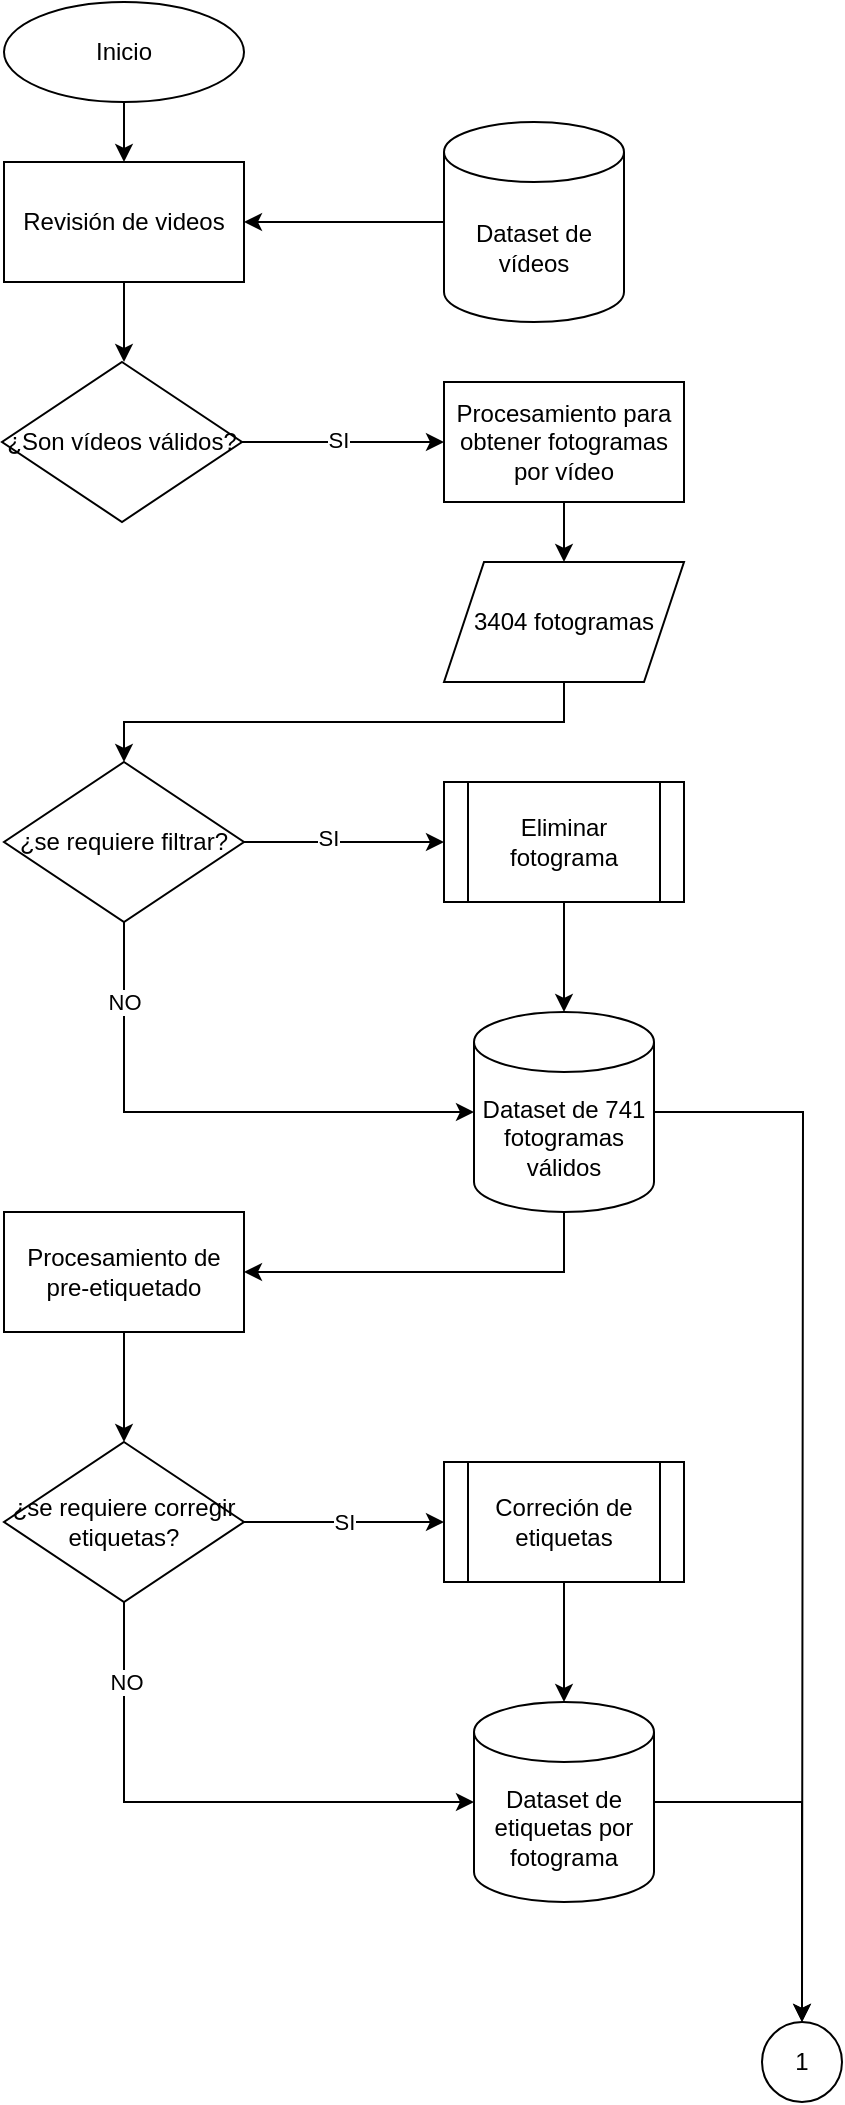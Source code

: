 <mxfile version="25.0.3">
  <diagram name="Página-1" id="BRUkwJ32wp9qURs5Ah7D">
    <mxGraphModel dx="2963" dy="1103" grid="1" gridSize="10" guides="1" tooltips="1" connect="1" arrows="1" fold="1" page="1" pageScale="1" pageWidth="827" pageHeight="1169" math="0" shadow="0">
      <root>
        <mxCell id="0" />
        <mxCell id="1" parent="0" />
        <mxCell id="SGzfCD33fUTljajn-jBd-3" value="" style="edgeStyle=orthogonalEdgeStyle;rounded=0;orthogonalLoop=1;jettySize=auto;html=1;" edge="1" parent="1" source="SGzfCD33fUTljajn-jBd-1" target="SGzfCD33fUTljajn-jBd-2">
          <mxGeometry relative="1" as="geometry" />
        </mxCell>
        <mxCell id="SGzfCD33fUTljajn-jBd-1" value="Inicio" style="ellipse;whiteSpace=wrap;html=1;" vertex="1" parent="1">
          <mxGeometry x="81" y="50" width="120" height="50" as="geometry" />
        </mxCell>
        <mxCell id="SGzfCD33fUTljajn-jBd-5" value="" style="edgeStyle=orthogonalEdgeStyle;rounded=0;orthogonalLoop=1;jettySize=auto;html=1;" edge="1" parent="1" source="SGzfCD33fUTljajn-jBd-2">
          <mxGeometry relative="1" as="geometry">
            <mxPoint x="141" y="230" as="targetPoint" />
          </mxGeometry>
        </mxCell>
        <mxCell id="SGzfCD33fUTljajn-jBd-2" value="Revisión de videos" style="whiteSpace=wrap;html=1;" vertex="1" parent="1">
          <mxGeometry x="81" y="130" width="120" height="60" as="geometry" />
        </mxCell>
        <mxCell id="SGzfCD33fUTljajn-jBd-7" value="" style="edgeStyle=orthogonalEdgeStyle;rounded=0;orthogonalLoop=1;jettySize=auto;html=1;" edge="1" parent="1" source="SGzfCD33fUTljajn-jBd-4" target="SGzfCD33fUTljajn-jBd-6">
          <mxGeometry relative="1" as="geometry" />
        </mxCell>
        <mxCell id="SGzfCD33fUTljajn-jBd-24" value="SI" style="edgeLabel;html=1;align=center;verticalAlign=middle;resizable=0;points=[];" vertex="1" connectable="0" parent="SGzfCD33fUTljajn-jBd-7">
          <mxGeometry x="-0.05" y="1" relative="1" as="geometry">
            <mxPoint as="offset" />
          </mxGeometry>
        </mxCell>
        <mxCell id="SGzfCD33fUTljajn-jBd-4" value="¿&lt;span style=&quot;background-color: initial;&quot;&gt;Son vídeos válidos?&lt;/span&gt;" style="rhombus;whiteSpace=wrap;html=1;" vertex="1" parent="1">
          <mxGeometry x="80" y="230" width="120" height="80" as="geometry" />
        </mxCell>
        <mxCell id="SGzfCD33fUTljajn-jBd-6" value="Procesamiento para obtener fotogramas por vídeo" style="whiteSpace=wrap;html=1;" vertex="1" parent="1">
          <mxGeometry x="301" y="240" width="120" height="60" as="geometry" />
        </mxCell>
        <mxCell id="SGzfCD33fUTljajn-jBd-21" value="" style="edgeStyle=orthogonalEdgeStyle;rounded=0;orthogonalLoop=1;jettySize=auto;html=1;" edge="1" parent="1" source="SGzfCD33fUTljajn-jBd-8" target="SGzfCD33fUTljajn-jBd-20">
          <mxGeometry relative="1" as="geometry" />
        </mxCell>
        <mxCell id="SGzfCD33fUTljajn-jBd-22" value="SI" style="edgeLabel;html=1;align=center;verticalAlign=middle;resizable=0;points=[];" vertex="1" connectable="0" parent="SGzfCD33fUTljajn-jBd-21">
          <mxGeometry x="-0.173" y="2" relative="1" as="geometry">
            <mxPoint as="offset" />
          </mxGeometry>
        </mxCell>
        <mxCell id="SGzfCD33fUTljajn-jBd-8" value="¿se requiere filtrar?" style="rhombus;whiteSpace=wrap;html=1;" vertex="1" parent="1">
          <mxGeometry x="81" y="430" width="120" height="80" as="geometry" />
        </mxCell>
        <mxCell id="SGzfCD33fUTljajn-jBd-13" style="edgeStyle=orthogonalEdgeStyle;rounded=0;orthogonalLoop=1;jettySize=auto;html=1;exitX=0.5;exitY=1;exitDx=0;exitDy=0;entryX=0;entryY=0.5;entryDx=0;entryDy=0;entryPerimeter=0;" edge="1" parent="1" source="SGzfCD33fUTljajn-jBd-8" target="SGzfCD33fUTljajn-jBd-12">
          <mxGeometry relative="1" as="geometry">
            <mxPoint x="286" y="600" as="sourcePoint" />
          </mxGeometry>
        </mxCell>
        <mxCell id="SGzfCD33fUTljajn-jBd-19" value="NO" style="edgeLabel;html=1;align=center;verticalAlign=middle;resizable=0;points=[];" vertex="1" connectable="0" parent="SGzfCD33fUTljajn-jBd-13">
          <mxGeometry x="-0.35" y="-1" relative="1" as="geometry">
            <mxPoint x="1" y="-48" as="offset" />
          </mxGeometry>
        </mxCell>
        <mxCell id="SGzfCD33fUTljajn-jBd-26" value="" style="edgeStyle=orthogonalEdgeStyle;rounded=0;orthogonalLoop=1;jettySize=auto;html=1;exitX=0.5;exitY=1;exitDx=0;exitDy=0;exitPerimeter=0;entryX=1;entryY=0.5;entryDx=0;entryDy=0;" edge="1" parent="1" source="SGzfCD33fUTljajn-jBd-12" target="SGzfCD33fUTljajn-jBd-25">
          <mxGeometry relative="1" as="geometry" />
        </mxCell>
        <mxCell id="SGzfCD33fUTljajn-jBd-49" style="edgeStyle=orthogonalEdgeStyle;rounded=0;orthogonalLoop=1;jettySize=auto;html=1;exitX=1;exitY=0.5;exitDx=0;exitDy=0;exitPerimeter=0;" edge="1" parent="1" source="SGzfCD33fUTljajn-jBd-12">
          <mxGeometry relative="1" as="geometry">
            <mxPoint x="480" y="1060" as="targetPoint" />
          </mxGeometry>
        </mxCell>
        <mxCell id="SGzfCD33fUTljajn-jBd-12" value="Dataset de 741 fotogramas válidos" style="shape=cylinder3;whiteSpace=wrap;html=1;boundedLbl=1;backgroundOutline=1;size=15;" vertex="1" parent="1">
          <mxGeometry x="316" y="555" width="90" height="100" as="geometry" />
        </mxCell>
        <mxCell id="SGzfCD33fUTljajn-jBd-15" style="edgeStyle=orthogonalEdgeStyle;rounded=0;orthogonalLoop=1;jettySize=auto;html=1;" edge="1" parent="1" source="SGzfCD33fUTljajn-jBd-14" target="SGzfCD33fUTljajn-jBd-2">
          <mxGeometry relative="1" as="geometry" />
        </mxCell>
        <mxCell id="SGzfCD33fUTljajn-jBd-14" value="Dataset de vídeos" style="shape=cylinder3;whiteSpace=wrap;html=1;boundedLbl=1;backgroundOutline=1;size=15;" vertex="1" parent="1">
          <mxGeometry x="301" y="110" width="90" height="100" as="geometry" />
        </mxCell>
        <mxCell id="SGzfCD33fUTljajn-jBd-18" style="edgeStyle=orthogonalEdgeStyle;rounded=0;orthogonalLoop=1;jettySize=auto;html=1;exitX=0.5;exitY=1;exitDx=0;exitDy=0;entryX=0.5;entryY=0;entryDx=0;entryDy=0;" edge="1" parent="1" source="SGzfCD33fUTljajn-jBd-46" target="SGzfCD33fUTljajn-jBd-8">
          <mxGeometry relative="1" as="geometry">
            <mxPoint x="141" y="440" as="targetPoint" />
            <mxPoint x="346" y="425" as="sourcePoint" />
          </mxGeometry>
        </mxCell>
        <mxCell id="SGzfCD33fUTljajn-jBd-17" style="edgeStyle=orthogonalEdgeStyle;rounded=0;orthogonalLoop=1;jettySize=auto;html=1;entryX=0.5;entryY=0;entryDx=0;entryDy=0;" edge="1" parent="1" source="SGzfCD33fUTljajn-jBd-6" target="SGzfCD33fUTljajn-jBd-46">
          <mxGeometry relative="1" as="geometry">
            <mxPoint x="301" y="380" as="targetPoint" />
          </mxGeometry>
        </mxCell>
        <mxCell id="SGzfCD33fUTljajn-jBd-20" value="Eliminar fotograma" style="shape=process;whiteSpace=wrap;html=1;backgroundOutline=1;" vertex="1" parent="1">
          <mxGeometry x="301" y="440" width="120" height="60" as="geometry" />
        </mxCell>
        <mxCell id="SGzfCD33fUTljajn-jBd-23" style="edgeStyle=orthogonalEdgeStyle;rounded=0;orthogonalLoop=1;jettySize=auto;html=1;entryX=0.5;entryY=0;entryDx=0;entryDy=0;entryPerimeter=0;exitX=0.5;exitY=1;exitDx=0;exitDy=0;" edge="1" parent="1" source="SGzfCD33fUTljajn-jBd-20" target="SGzfCD33fUTljajn-jBd-12">
          <mxGeometry relative="1" as="geometry" />
        </mxCell>
        <mxCell id="SGzfCD33fUTljajn-jBd-34" style="edgeStyle=orthogonalEdgeStyle;rounded=0;orthogonalLoop=1;jettySize=auto;html=1;exitX=0.5;exitY=1;exitDx=0;exitDy=0;entryX=0.5;entryY=0;entryDx=0;entryDy=0;" edge="1" parent="1" source="SGzfCD33fUTljajn-jBd-25" target="SGzfCD33fUTljajn-jBd-33">
          <mxGeometry relative="1" as="geometry" />
        </mxCell>
        <mxCell id="SGzfCD33fUTljajn-jBd-25" value="Procesamiento de pre-etiquetado" style="whiteSpace=wrap;html=1;" vertex="1" parent="1">
          <mxGeometry x="81" y="655" width="120" height="60" as="geometry" />
        </mxCell>
        <mxCell id="SGzfCD33fUTljajn-jBd-48" style="edgeStyle=orthogonalEdgeStyle;rounded=0;orthogonalLoop=1;jettySize=auto;html=1;entryX=0.5;entryY=0;entryDx=0;entryDy=0;" edge="1" parent="1" source="SGzfCD33fUTljajn-jBd-29" target="SGzfCD33fUTljajn-jBd-47">
          <mxGeometry relative="1" as="geometry" />
        </mxCell>
        <mxCell id="SGzfCD33fUTljajn-jBd-29" value="Dataset de etiquetas por fotograma" style="shape=cylinder3;whiteSpace=wrap;html=1;boundedLbl=1;backgroundOutline=1;size=15;" vertex="1" parent="1">
          <mxGeometry x="316" y="900" width="90" height="100" as="geometry" />
        </mxCell>
        <mxCell id="SGzfCD33fUTljajn-jBd-40" value="SI" style="edgeStyle=orthogonalEdgeStyle;rounded=0;orthogonalLoop=1;jettySize=auto;html=1;entryX=0;entryY=0.5;entryDx=0;entryDy=0;" edge="1" parent="1" source="SGzfCD33fUTljajn-jBd-33" target="SGzfCD33fUTljajn-jBd-36">
          <mxGeometry relative="1" as="geometry" />
        </mxCell>
        <mxCell id="SGzfCD33fUTljajn-jBd-33" value="¿se requiere corregir etiquetas?" style="rhombus;whiteSpace=wrap;html=1;" vertex="1" parent="1">
          <mxGeometry x="81" y="770" width="120" height="80" as="geometry" />
        </mxCell>
        <mxCell id="SGzfCD33fUTljajn-jBd-36" value="Correción de etiquetas" style="shape=process;whiteSpace=wrap;html=1;backgroundOutline=1;" vertex="1" parent="1">
          <mxGeometry x="301" y="780" width="120" height="60" as="geometry" />
        </mxCell>
        <mxCell id="SGzfCD33fUTljajn-jBd-41" style="edgeStyle=orthogonalEdgeStyle;rounded=0;orthogonalLoop=1;jettySize=auto;html=1;entryX=0.5;entryY=0;entryDx=0;entryDy=0;entryPerimeter=0;exitX=0.5;exitY=1;exitDx=0;exitDy=0;" edge="1" parent="1" source="SGzfCD33fUTljajn-jBd-36" target="SGzfCD33fUTljajn-jBd-29">
          <mxGeometry relative="1" as="geometry">
            <mxPoint x="361" y="970" as="sourcePoint" />
          </mxGeometry>
        </mxCell>
        <mxCell id="SGzfCD33fUTljajn-jBd-43" style="rounded=0;orthogonalLoop=1;jettySize=auto;html=1;entryX=0;entryY=0.5;entryDx=0;entryDy=0;entryPerimeter=0;exitX=0.5;exitY=1;exitDx=0;exitDy=0;edgeStyle=orthogonalEdgeStyle;" edge="1" parent="1" source="SGzfCD33fUTljajn-jBd-33" target="SGzfCD33fUTljajn-jBd-29">
          <mxGeometry relative="1" as="geometry" />
        </mxCell>
        <mxCell id="SGzfCD33fUTljajn-jBd-44" value="NO" style="edgeLabel;html=1;align=center;verticalAlign=middle;resizable=0;points=[];" vertex="1" connectable="0" parent="SGzfCD33fUTljajn-jBd-43">
          <mxGeometry x="-0.03" y="-3" relative="1" as="geometry">
            <mxPoint x="-33" y="-63" as="offset" />
          </mxGeometry>
        </mxCell>
        <mxCell id="SGzfCD33fUTljajn-jBd-46" value="3404 fotogramas" style="shape=parallelogram;perimeter=parallelogramPerimeter;whiteSpace=wrap;html=1;fixedSize=1;" vertex="1" parent="1">
          <mxGeometry x="301" y="330" width="120" height="60" as="geometry" />
        </mxCell>
        <mxCell id="SGzfCD33fUTljajn-jBd-47" value="1" style="ellipse;whiteSpace=wrap;html=1;aspect=fixed;" vertex="1" parent="1">
          <mxGeometry x="460" y="1060" width="40" height="40" as="geometry" />
        </mxCell>
      </root>
    </mxGraphModel>
  </diagram>
</mxfile>

